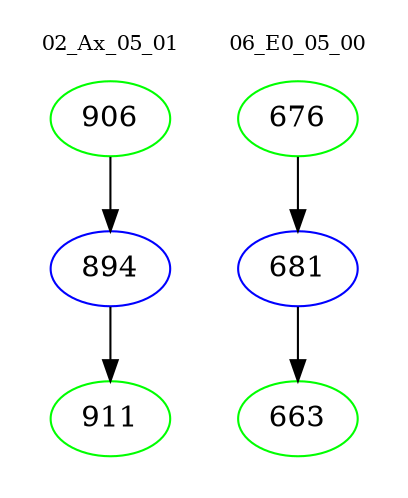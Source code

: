 digraph{
subgraph cluster_0 {
color = white
label = "02_Ax_05_01";
fontsize=10;
T0_906 [label="906", color="green"]
T0_906 -> T0_894 [color="black"]
T0_894 [label="894", color="blue"]
T0_894 -> T0_911 [color="black"]
T0_911 [label="911", color="green"]
}
subgraph cluster_1 {
color = white
label = "06_E0_05_00";
fontsize=10;
T1_676 [label="676", color="green"]
T1_676 -> T1_681 [color="black"]
T1_681 [label="681", color="blue"]
T1_681 -> T1_663 [color="black"]
T1_663 [label="663", color="green"]
}
}
